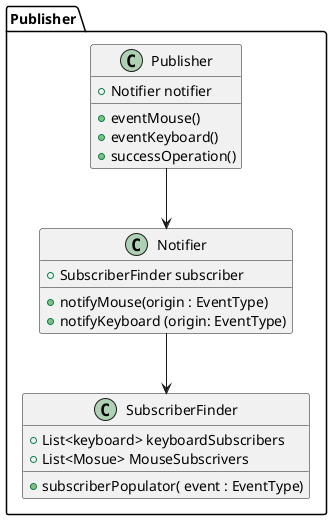 @startuml
package "Publisher" {
    class SubscriberFinder{
        + List<keyboard> keyboardSubscribers
        + List<Mosue> MouseSubscrivers
        + subscriberPopulator( event : EventType)
    }

    class Notifier{
        +SubscriberFinder subscriber
        +notifyMouse(origin : EventType)
        +notifyKeyboard (origin: EventType)
    }

    class Publisher{
        +Notifier notifier
        +eventMouse()
        +eventKeyboard()
        +successOperation()
    }

    Notifier --> SubscriberFinder
    Publisher --> Notifier
}